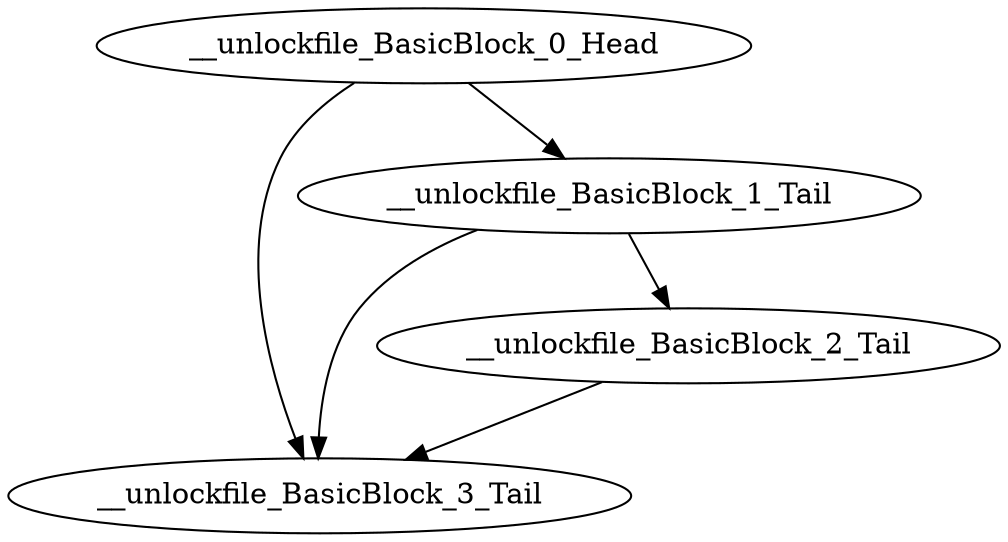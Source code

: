 digraph G {
    "__unlockfile_BasicBlock_0_Head" -> "__unlockfile_BasicBlock_3_Tail"
    "__unlockfile_BasicBlock_0_Head" -> "__unlockfile_BasicBlock_1_Tail"
    "__unlockfile_BasicBlock_2_Tail" -> "__unlockfile_BasicBlock_3_Tail"
    "__unlockfile_BasicBlock_1_Tail" -> "__unlockfile_BasicBlock_3_Tail"
    "__unlockfile_BasicBlock_1_Tail" -> "__unlockfile_BasicBlock_2_Tail"
}
